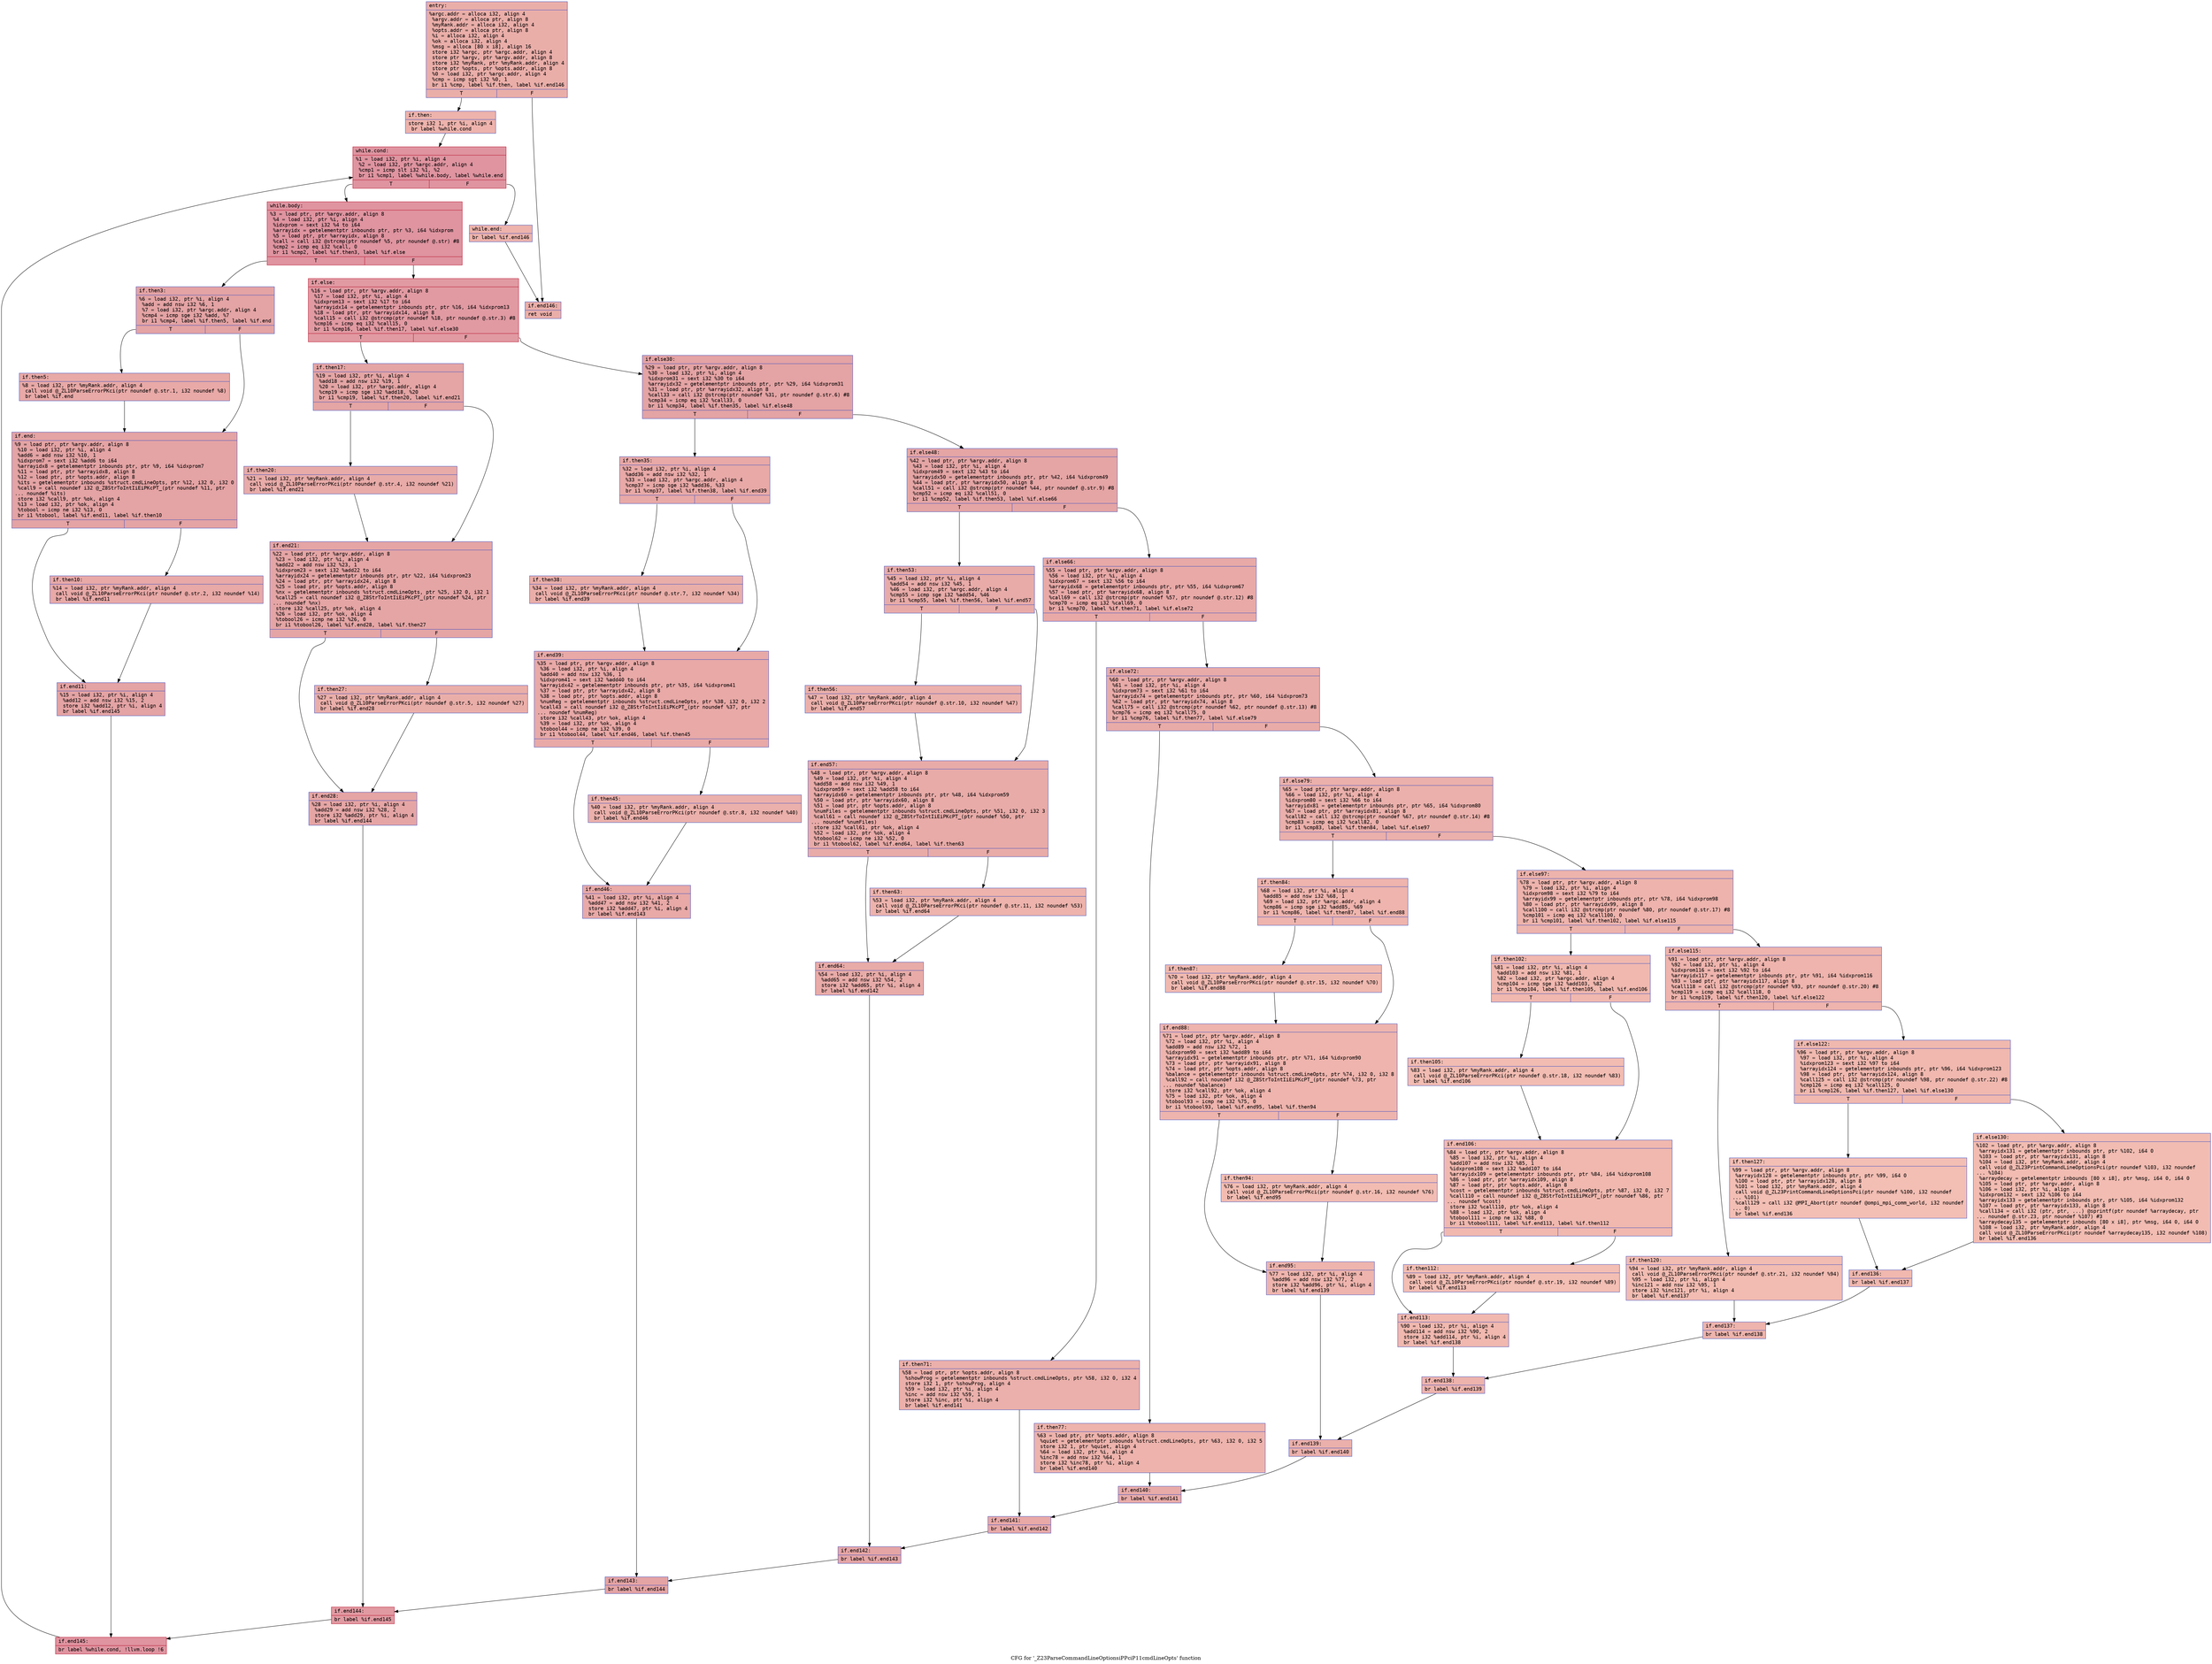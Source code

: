 digraph "CFG for '_Z23ParseCommandLineOptionsiPPciP11cmdLineOpts' function" {
	label="CFG for '_Z23ParseCommandLineOptionsiPPciP11cmdLineOpts' function";

	Node0x55ca7019c670 [shape=record,color="#3d50c3ff", style=filled, fillcolor="#d0473d70" fontname="Courier",label="{entry:\l|  %argc.addr = alloca i32, align 4\l  %argv.addr = alloca ptr, align 8\l  %myRank.addr = alloca i32, align 4\l  %opts.addr = alloca ptr, align 8\l  %i = alloca i32, align 4\l  %ok = alloca i32, align 4\l  %msg = alloca [80 x i8], align 16\l  store i32 %argc, ptr %argc.addr, align 4\l  store ptr %argv, ptr %argv.addr, align 8\l  store i32 %myRank, ptr %myRank.addr, align 4\l  store ptr %opts, ptr %opts.addr, align 8\l  %0 = load i32, ptr %argc.addr, align 4\l  %cmp = icmp sgt i32 %0, 1\l  br i1 %cmp, label %if.then, label %if.end146\l|{<s0>T|<s1>F}}"];
	Node0x55ca7019c670:s0 -> Node0x55ca7019d3c0[tooltip="entry -> if.then\nProbability 50.00%" ];
	Node0x55ca7019c670:s1 -> Node0x55ca7019d430[tooltip="entry -> if.end146\nProbability 50.00%" ];
	Node0x55ca7019d3c0 [shape=record,color="#3d50c3ff", style=filled, fillcolor="#d6524470" fontname="Courier",label="{if.then:\l|  store i32 1, ptr %i, align 4\l  br label %while.cond\l}"];
	Node0x55ca7019d3c0 -> Node0x55ca7019d600[tooltip="if.then -> while.cond\nProbability 100.00%" ];
	Node0x55ca7019d600 [shape=record,color="#b70d28ff", style=filled, fillcolor="#b70d2870" fontname="Courier",label="{while.cond:\l|  %1 = load i32, ptr %i, align 4\l  %2 = load i32, ptr %argc.addr, align 4\l  %cmp1 = icmp slt i32 %1, %2\l  br i1 %cmp1, label %while.body, label %while.end\l|{<s0>T|<s1>F}}"];
	Node0x55ca7019d600:s0 -> Node0x55ca7019d8a0[tooltip="while.cond -> while.body\nProbability 96.88%" ];
	Node0x55ca7019d600:s1 -> Node0x55ca7019d920[tooltip="while.cond -> while.end\nProbability 3.12%" ];
	Node0x55ca7019d8a0 [shape=record,color="#b70d28ff", style=filled, fillcolor="#b70d2870" fontname="Courier",label="{while.body:\l|  %3 = load ptr, ptr %argv.addr, align 8\l  %4 = load i32, ptr %i, align 4\l  %idxprom = sext i32 %4 to i64\l  %arrayidx = getelementptr inbounds ptr, ptr %3, i64 %idxprom\l  %5 = load ptr, ptr %arrayidx, align 8\l  %call = call i32 @strcmp(ptr noundef %5, ptr noundef @.str) #8\l  %cmp2 = icmp eq i32 %call, 0\l  br i1 %cmp2, label %if.then3, label %if.else\l|{<s0>T|<s1>F}}"];
	Node0x55ca7019d8a0:s0 -> Node0x55ca7019f400[tooltip="while.body -> if.then3\nProbability 37.50%" ];
	Node0x55ca7019d8a0:s1 -> Node0x55ca7019f4e0[tooltip="while.body -> if.else\nProbability 62.50%" ];
	Node0x55ca7019f400 [shape=record,color="#3d50c3ff", style=filled, fillcolor="#c32e3170" fontname="Courier",label="{if.then3:\l|  %6 = load i32, ptr %i, align 4\l  %add = add nsw i32 %6, 1\l  %7 = load i32, ptr %argc.addr, align 4\l  %cmp4 = icmp sge i32 %add, %7\l  br i1 %cmp4, label %if.then5, label %if.end\l|{<s0>T|<s1>F}}"];
	Node0x55ca7019f400:s0 -> Node0x55ca7019fbe0[tooltip="if.then3 -> if.then5\nProbability 50.00%" ];
	Node0x55ca7019f400:s1 -> Node0x55ca7019fc60[tooltip="if.then3 -> if.end\nProbability 50.00%" ];
	Node0x55ca7019fbe0 [shape=record,color="#3d50c3ff", style=filled, fillcolor="#ca3b3770" fontname="Courier",label="{if.then5:\l|  %8 = load i32, ptr %myRank.addr, align 4\l  call void @_ZL10ParseErrorPKci(ptr noundef @.str.1, i32 noundef %8)\l  br label %if.end\l}"];
	Node0x55ca7019fbe0 -> Node0x55ca7019fc60[tooltip="if.then5 -> if.end\nProbability 100.00%" ];
	Node0x55ca7019fc60 [shape=record,color="#3d50c3ff", style=filled, fillcolor="#c32e3170" fontname="Courier",label="{if.end:\l|  %9 = load ptr, ptr %argv.addr, align 8\l  %10 = load i32, ptr %i, align 4\l  %add6 = add nsw i32 %10, 1\l  %idxprom7 = sext i32 %add6 to i64\l  %arrayidx8 = getelementptr inbounds ptr, ptr %9, i64 %idxprom7\l  %11 = load ptr, ptr %arrayidx8, align 8\l  %12 = load ptr, ptr %opts.addr, align 8\l  %its = getelementptr inbounds %struct.cmdLineOpts, ptr %12, i32 0, i32 0\l  %call9 = call noundef i32 @_Z8StrToIntIiEiPKcPT_(ptr noundef %11, ptr\l... noundef %its)\l  store i32 %call9, ptr %ok, align 4\l  %13 = load i32, ptr %ok, align 4\l  %tobool = icmp ne i32 %13, 0\l  br i1 %tobool, label %if.end11, label %if.then10\l|{<s0>T|<s1>F}}"];
	Node0x55ca7019fc60:s0 -> Node0x55ca70197eb0[tooltip="if.end -> if.end11\nProbability 62.50%" ];
	Node0x55ca7019fc60:s1 -> Node0x55ca70197f60[tooltip="if.end -> if.then10\nProbability 37.50%" ];
	Node0x55ca70197f60 [shape=record,color="#3d50c3ff", style=filled, fillcolor="#ca3b3770" fontname="Courier",label="{if.then10:\l|  %14 = load i32, ptr %myRank.addr, align 4\l  call void @_ZL10ParseErrorPKci(ptr noundef @.str.2, i32 noundef %14)\l  br label %if.end11\l}"];
	Node0x55ca70197f60 -> Node0x55ca70197eb0[tooltip="if.then10 -> if.end11\nProbability 100.00%" ];
	Node0x55ca70197eb0 [shape=record,color="#3d50c3ff", style=filled, fillcolor="#c32e3170" fontname="Courier",label="{if.end11:\l|  %15 = load i32, ptr %i, align 4\l  %add12 = add nsw i32 %15, 2\l  store i32 %add12, ptr %i, align 4\l  br label %if.end145\l}"];
	Node0x55ca70197eb0 -> Node0x55ca701a17e0[tooltip="if.end11 -> if.end145\nProbability 100.00%" ];
	Node0x55ca7019f4e0 [shape=record,color="#b70d28ff", style=filled, fillcolor="#bb1b2c70" fontname="Courier",label="{if.else:\l|  %16 = load ptr, ptr %argv.addr, align 8\l  %17 = load i32, ptr %i, align 4\l  %idxprom13 = sext i32 %17 to i64\l  %arrayidx14 = getelementptr inbounds ptr, ptr %16, i64 %idxprom13\l  %18 = load ptr, ptr %arrayidx14, align 8\l  %call15 = call i32 @strcmp(ptr noundef %18, ptr noundef @.str.3) #8\l  %cmp16 = icmp eq i32 %call15, 0\l  br i1 %cmp16, label %if.then17, label %if.else30\l|{<s0>T|<s1>F}}"];
	Node0x55ca7019f4e0:s0 -> Node0x55ca701a1d70[tooltip="if.else -> if.then17\nProbability 37.50%" ];
	Node0x55ca7019f4e0:s1 -> Node0x55ca701a1df0[tooltip="if.else -> if.else30\nProbability 62.50%" ];
	Node0x55ca701a1d70 [shape=record,color="#3d50c3ff", style=filled, fillcolor="#c5333470" fontname="Courier",label="{if.then17:\l|  %19 = load i32, ptr %i, align 4\l  %add18 = add nsw i32 %19, 1\l  %20 = load i32, ptr %argc.addr, align 4\l  %cmp19 = icmp sge i32 %add18, %20\l  br i1 %cmp19, label %if.then20, label %if.end21\l|{<s0>T|<s1>F}}"];
	Node0x55ca701a1d70:s0 -> Node0x55ca701a2180[tooltip="if.then17 -> if.then20\nProbability 50.00%" ];
	Node0x55ca701a1d70:s1 -> Node0x55ca701a2200[tooltip="if.then17 -> if.end21\nProbability 50.00%" ];
	Node0x55ca701a2180 [shape=record,color="#3d50c3ff", style=filled, fillcolor="#cc403a70" fontname="Courier",label="{if.then20:\l|  %21 = load i32, ptr %myRank.addr, align 4\l  call void @_ZL10ParseErrorPKci(ptr noundef @.str.4, i32 noundef %21)\l  br label %if.end21\l}"];
	Node0x55ca701a2180 -> Node0x55ca701a2200[tooltip="if.then20 -> if.end21\nProbability 100.00%" ];
	Node0x55ca701a2200 [shape=record,color="#3d50c3ff", style=filled, fillcolor="#c5333470" fontname="Courier",label="{if.end21:\l|  %22 = load ptr, ptr %argv.addr, align 8\l  %23 = load i32, ptr %i, align 4\l  %add22 = add nsw i32 %23, 1\l  %idxprom23 = sext i32 %add22 to i64\l  %arrayidx24 = getelementptr inbounds ptr, ptr %22, i64 %idxprom23\l  %24 = load ptr, ptr %arrayidx24, align 8\l  %25 = load ptr, ptr %opts.addr, align 8\l  %nx = getelementptr inbounds %struct.cmdLineOpts, ptr %25, i32 0, i32 1\l  %call25 = call noundef i32 @_Z8StrToIntIiEiPKcPT_(ptr noundef %24, ptr\l... noundef %nx)\l  store i32 %call25, ptr %ok, align 4\l  %26 = load i32, ptr %ok, align 4\l  %tobool26 = icmp ne i32 %26, 0\l  br i1 %tobool26, label %if.end28, label %if.then27\l|{<s0>T|<s1>F}}"];
	Node0x55ca701a2200:s0 -> Node0x55ca701a3410[tooltip="if.end21 -> if.end28\nProbability 62.50%" ];
	Node0x55ca701a2200:s1 -> Node0x55ca701a3460[tooltip="if.end21 -> if.then27\nProbability 37.50%" ];
	Node0x55ca701a3460 [shape=record,color="#3d50c3ff", style=filled, fillcolor="#d0473d70" fontname="Courier",label="{if.then27:\l|  %27 = load i32, ptr %myRank.addr, align 4\l  call void @_ZL10ParseErrorPKci(ptr noundef @.str.5, i32 noundef %27)\l  br label %if.end28\l}"];
	Node0x55ca701a3460 -> Node0x55ca701a3410[tooltip="if.then27 -> if.end28\nProbability 100.00%" ];
	Node0x55ca701a3410 [shape=record,color="#3d50c3ff", style=filled, fillcolor="#c5333470" fontname="Courier",label="{if.end28:\l|  %28 = load i32, ptr %i, align 4\l  %add29 = add nsw i32 %28, 2\l  store i32 %add29, ptr %i, align 4\l  br label %if.end144\l}"];
	Node0x55ca701a3410 -> Node0x55ca701a39c0[tooltip="if.end28 -> if.end144\nProbability 100.00%" ];
	Node0x55ca701a1df0 [shape=record,color="#3d50c3ff", style=filled, fillcolor="#c32e3170" fontname="Courier",label="{if.else30:\l|  %29 = load ptr, ptr %argv.addr, align 8\l  %30 = load i32, ptr %i, align 4\l  %idxprom31 = sext i32 %30 to i64\l  %arrayidx32 = getelementptr inbounds ptr, ptr %29, i64 %idxprom31\l  %31 = load ptr, ptr %arrayidx32, align 8\l  %call33 = call i32 @strcmp(ptr noundef %31, ptr noundef @.str.6) #8\l  %cmp34 = icmp eq i32 %call33, 0\l  br i1 %cmp34, label %if.then35, label %if.else48\l|{<s0>T|<s1>F}}"];
	Node0x55ca701a1df0:s0 -> Node0x55ca701a3f20[tooltip="if.else30 -> if.then35\nProbability 37.50%" ];
	Node0x55ca701a1df0:s1 -> Node0x55ca701a3fa0[tooltip="if.else30 -> if.else48\nProbability 62.50%" ];
	Node0x55ca701a3f20 [shape=record,color="#3d50c3ff", style=filled, fillcolor="#ca3b3770" fontname="Courier",label="{if.then35:\l|  %32 = load i32, ptr %i, align 4\l  %add36 = add nsw i32 %32, 1\l  %33 = load i32, ptr %argc.addr, align 4\l  %cmp37 = icmp sge i32 %add36, %33\l  br i1 %cmp37, label %if.then38, label %if.end39\l|{<s0>T|<s1>F}}"];
	Node0x55ca701a3f20:s0 -> Node0x55ca701a4330[tooltip="if.then35 -> if.then38\nProbability 50.00%" ];
	Node0x55ca701a3f20:s1 -> Node0x55ca701a43b0[tooltip="if.then35 -> if.end39\nProbability 50.00%" ];
	Node0x55ca701a4330 [shape=record,color="#3d50c3ff", style=filled, fillcolor="#d0473d70" fontname="Courier",label="{if.then38:\l|  %34 = load i32, ptr %myRank.addr, align 4\l  call void @_ZL10ParseErrorPKci(ptr noundef @.str.7, i32 noundef %34)\l  br label %if.end39\l}"];
	Node0x55ca701a4330 -> Node0x55ca701a43b0[tooltip="if.then38 -> if.end39\nProbability 100.00%" ];
	Node0x55ca701a43b0 [shape=record,color="#3d50c3ff", style=filled, fillcolor="#ca3b3770" fontname="Courier",label="{if.end39:\l|  %35 = load ptr, ptr %argv.addr, align 8\l  %36 = load i32, ptr %i, align 4\l  %add40 = add nsw i32 %36, 1\l  %idxprom41 = sext i32 %add40 to i64\l  %arrayidx42 = getelementptr inbounds ptr, ptr %35, i64 %idxprom41\l  %37 = load ptr, ptr %arrayidx42, align 8\l  %38 = load ptr, ptr %opts.addr, align 8\l  %numReg = getelementptr inbounds %struct.cmdLineOpts, ptr %38, i32 0, i32 2\l  %call43 = call noundef i32 @_Z8StrToIntIiEiPKcPT_(ptr noundef %37, ptr\l... noundef %numReg)\l  store i32 %call43, ptr %ok, align 4\l  %39 = load i32, ptr %ok, align 4\l  %tobool44 = icmp ne i32 %39, 0\l  br i1 %tobool44, label %if.end46, label %if.then45\l|{<s0>T|<s1>F}}"];
	Node0x55ca701a43b0:s0 -> Node0x55ca701a4fa0[tooltip="if.end39 -> if.end46\nProbability 62.50%" ];
	Node0x55ca701a43b0:s1 -> Node0x55ca701a4ff0[tooltip="if.end39 -> if.then45\nProbability 37.50%" ];
	Node0x55ca701a4ff0 [shape=record,color="#3d50c3ff", style=filled, fillcolor="#d24b4070" fontname="Courier",label="{if.then45:\l|  %40 = load i32, ptr %myRank.addr, align 4\l  call void @_ZL10ParseErrorPKci(ptr noundef @.str.8, i32 noundef %40)\l  br label %if.end46\l}"];
	Node0x55ca701a4ff0 -> Node0x55ca701a4fa0[tooltip="if.then45 -> if.end46\nProbability 100.00%" ];
	Node0x55ca701a4fa0 [shape=record,color="#3d50c3ff", style=filled, fillcolor="#ca3b3770" fontname="Courier",label="{if.end46:\l|  %41 = load i32, ptr %i, align 4\l  %add47 = add nsw i32 %41, 2\l  store i32 %add47, ptr %i, align 4\l  br label %if.end143\l}"];
	Node0x55ca701a4fa0 -> Node0x55ca701a5550[tooltip="if.end46 -> if.end143\nProbability 100.00%" ];
	Node0x55ca701a3fa0 [shape=record,color="#3d50c3ff", style=filled, fillcolor="#c5333470" fontname="Courier",label="{if.else48:\l|  %42 = load ptr, ptr %argv.addr, align 8\l  %43 = load i32, ptr %i, align 4\l  %idxprom49 = sext i32 %43 to i64\l  %arrayidx50 = getelementptr inbounds ptr, ptr %42, i64 %idxprom49\l  %44 = load ptr, ptr %arrayidx50, align 8\l  %call51 = call i32 @strcmp(ptr noundef %44, ptr noundef @.str.9) #8\l  %cmp52 = icmp eq i32 %call51, 0\l  br i1 %cmp52, label %if.then53, label %if.else66\l|{<s0>T|<s1>F}}"];
	Node0x55ca701a3fa0:s0 -> Node0x55ca701a5ab0[tooltip="if.else48 -> if.then53\nProbability 37.50%" ];
	Node0x55ca701a3fa0:s1 -> Node0x55ca701a5b30[tooltip="if.else48 -> if.else66\nProbability 62.50%" ];
	Node0x55ca701a5ab0 [shape=record,color="#3d50c3ff", style=filled, fillcolor="#cc403a70" fontname="Courier",label="{if.then53:\l|  %45 = load i32, ptr %i, align 4\l  %add54 = add nsw i32 %45, 1\l  %46 = load i32, ptr %argc.addr, align 4\l  %cmp55 = icmp sge i32 %add54, %46\l  br i1 %cmp55, label %if.then56, label %if.end57\l|{<s0>T|<s1>F}}"];
	Node0x55ca701a5ab0:s0 -> Node0x55ca701a5ec0[tooltip="if.then53 -> if.then56\nProbability 50.00%" ];
	Node0x55ca701a5ab0:s1 -> Node0x55ca701a5f40[tooltip="if.then53 -> if.end57\nProbability 50.00%" ];
	Node0x55ca701a5ec0 [shape=record,color="#3d50c3ff", style=filled, fillcolor="#d24b4070" fontname="Courier",label="{if.then56:\l|  %47 = load i32, ptr %myRank.addr, align 4\l  call void @_ZL10ParseErrorPKci(ptr noundef @.str.10, i32 noundef %47)\l  br label %if.end57\l}"];
	Node0x55ca701a5ec0 -> Node0x55ca701a5f40[tooltip="if.then56 -> if.end57\nProbability 100.00%" ];
	Node0x55ca701a5f40 [shape=record,color="#3d50c3ff", style=filled, fillcolor="#cc403a70" fontname="Courier",label="{if.end57:\l|  %48 = load ptr, ptr %argv.addr, align 8\l  %49 = load i32, ptr %i, align 4\l  %add58 = add nsw i32 %49, 1\l  %idxprom59 = sext i32 %add58 to i64\l  %arrayidx60 = getelementptr inbounds ptr, ptr %48, i64 %idxprom59\l  %50 = load ptr, ptr %arrayidx60, align 8\l  %51 = load ptr, ptr %opts.addr, align 8\l  %numFiles = getelementptr inbounds %struct.cmdLineOpts, ptr %51, i32 0, i32 3\l  %call61 = call noundef i32 @_Z8StrToIntIiEiPKcPT_(ptr noundef %50, ptr\l... noundef %numFiles)\l  store i32 %call61, ptr %ok, align 4\l  %52 = load i32, ptr %ok, align 4\l  %tobool62 = icmp ne i32 %52, 0\l  br i1 %tobool62, label %if.end64, label %if.then63\l|{<s0>T|<s1>F}}"];
	Node0x55ca701a5f40:s0 -> Node0x55ca701a7380[tooltip="if.end57 -> if.end64\nProbability 62.50%" ];
	Node0x55ca701a5f40:s1 -> Node0x55ca701a73d0[tooltip="if.end57 -> if.then63\nProbability 37.50%" ];
	Node0x55ca701a73d0 [shape=record,color="#3d50c3ff", style=filled, fillcolor="#d6524470" fontname="Courier",label="{if.then63:\l|  %53 = load i32, ptr %myRank.addr, align 4\l  call void @_ZL10ParseErrorPKci(ptr noundef @.str.11, i32 noundef %53)\l  br label %if.end64\l}"];
	Node0x55ca701a73d0 -> Node0x55ca701a7380[tooltip="if.then63 -> if.end64\nProbability 100.00%" ];
	Node0x55ca701a7380 [shape=record,color="#3d50c3ff", style=filled, fillcolor="#cc403a70" fontname="Courier",label="{if.end64:\l|  %54 = load i32, ptr %i, align 4\l  %add65 = add nsw i32 %54, 2\l  store i32 %add65, ptr %i, align 4\l  br label %if.end142\l}"];
	Node0x55ca701a7380 -> Node0x55ca701a2760[tooltip="if.end64 -> if.end142\nProbability 100.00%" ];
	Node0x55ca701a5b30 [shape=record,color="#3d50c3ff", style=filled, fillcolor="#ca3b3770" fontname="Courier",label="{if.else66:\l|  %55 = load ptr, ptr %argv.addr, align 8\l  %56 = load i32, ptr %i, align 4\l  %idxprom67 = sext i32 %56 to i64\l  %arrayidx68 = getelementptr inbounds ptr, ptr %55, i64 %idxprom67\l  %57 = load ptr, ptr %arrayidx68, align 8\l  %call69 = call i32 @strcmp(ptr noundef %57, ptr noundef @.str.12) #8\l  %cmp70 = icmp eq i32 %call69, 0\l  br i1 %cmp70, label %if.then71, label %if.else72\l|{<s0>T|<s1>F}}"];
	Node0x55ca701a5b30:s0 -> Node0x55ca701a8490[tooltip="if.else66 -> if.then71\nProbability 37.50%" ];
	Node0x55ca701a5b30:s1 -> Node0x55ca701a8510[tooltip="if.else66 -> if.else72\nProbability 62.50%" ];
	Node0x55ca701a8490 [shape=record,color="#3d50c3ff", style=filled, fillcolor="#d24b4070" fontname="Courier",label="{if.then71:\l|  %58 = load ptr, ptr %opts.addr, align 8\l  %showProg = getelementptr inbounds %struct.cmdLineOpts, ptr %58, i32 0, i32 4\l  store i32 1, ptr %showProg, align 4\l  %59 = load i32, ptr %i, align 4\l  %inc = add nsw i32 %59, 1\l  store i32 %inc, ptr %i, align 4\l  br label %if.end141\l}"];
	Node0x55ca701a8490 -> Node0x55ca701a8a50[tooltip="if.then71 -> if.end141\nProbability 100.00%" ];
	Node0x55ca701a8510 [shape=record,color="#3d50c3ff", style=filled, fillcolor="#cc403a70" fontname="Courier",label="{if.else72:\l|  %60 = load ptr, ptr %argv.addr, align 8\l  %61 = load i32, ptr %i, align 4\l  %idxprom73 = sext i32 %61 to i64\l  %arrayidx74 = getelementptr inbounds ptr, ptr %60, i64 %idxprom73\l  %62 = load ptr, ptr %arrayidx74, align 8\l  %call75 = call i32 @strcmp(ptr noundef %62, ptr noundef @.str.13) #8\l  %cmp76 = icmp eq i32 %call75, 0\l  br i1 %cmp76, label %if.then77, label %if.else79\l|{<s0>T|<s1>F}}"];
	Node0x55ca701a8510:s0 -> Node0x55ca701a9030[tooltip="if.else72 -> if.then77\nProbability 37.50%" ];
	Node0x55ca701a8510:s1 -> Node0x55ca701a90b0[tooltip="if.else72 -> if.else79\nProbability 62.50%" ];
	Node0x55ca701a9030 [shape=record,color="#3d50c3ff", style=filled, fillcolor="#d6524470" fontname="Courier",label="{if.then77:\l|  %63 = load ptr, ptr %opts.addr, align 8\l  %quiet = getelementptr inbounds %struct.cmdLineOpts, ptr %63, i32 0, i32 5\l  store i32 1, ptr %quiet, align 4\l  %64 = load i32, ptr %i, align 4\l  %inc78 = add nsw i32 %64, 1\l  store i32 %inc78, ptr %i, align 4\l  br label %if.end140\l}"];
	Node0x55ca701a9030 -> Node0x55ca701a9640[tooltip="if.then77 -> if.end140\nProbability 100.00%" ];
	Node0x55ca701a90b0 [shape=record,color="#3d50c3ff", style=filled, fillcolor="#d24b4070" fontname="Courier",label="{if.else79:\l|  %65 = load ptr, ptr %argv.addr, align 8\l  %66 = load i32, ptr %i, align 4\l  %idxprom80 = sext i32 %66 to i64\l  %arrayidx81 = getelementptr inbounds ptr, ptr %65, i64 %idxprom80\l  %67 = load ptr, ptr %arrayidx81, align 8\l  %call82 = call i32 @strcmp(ptr noundef %67, ptr noundef @.str.14) #8\l  %cmp83 = icmp eq i32 %call82, 0\l  br i1 %cmp83, label %if.then84, label %if.else97\l|{<s0>T|<s1>F}}"];
	Node0x55ca701a90b0:s0 -> Node0x55ca701a9c20[tooltip="if.else79 -> if.then84\nProbability 37.50%" ];
	Node0x55ca701a90b0:s1 -> Node0x55ca701a9ca0[tooltip="if.else79 -> if.else97\nProbability 62.50%" ];
	Node0x55ca701a9c20 [shape=record,color="#3d50c3ff", style=filled, fillcolor="#d8564670" fontname="Courier",label="{if.then84:\l|  %68 = load i32, ptr %i, align 4\l  %add85 = add nsw i32 %68, 1\l  %69 = load i32, ptr %argc.addr, align 4\l  %cmp86 = icmp sge i32 %add85, %69\l  br i1 %cmp86, label %if.then87, label %if.end88\l|{<s0>T|<s1>F}}"];
	Node0x55ca701a9c20:s0 -> Node0x55ca701aa090[tooltip="if.then84 -> if.then87\nProbability 50.00%" ];
	Node0x55ca701a9c20:s1 -> Node0x55ca701a0260[tooltip="if.then84 -> if.end88\nProbability 50.00%" ];
	Node0x55ca701aa090 [shape=record,color="#3d50c3ff", style=filled, fillcolor="#de614d70" fontname="Courier",label="{if.then87:\l|  %70 = load i32, ptr %myRank.addr, align 4\l  call void @_ZL10ParseErrorPKci(ptr noundef @.str.15, i32 noundef %70)\l  br label %if.end88\l}"];
	Node0x55ca701aa090 -> Node0x55ca701a0260[tooltip="if.then87 -> if.end88\nProbability 100.00%" ];
	Node0x55ca701a0260 [shape=record,color="#3d50c3ff", style=filled, fillcolor="#d8564670" fontname="Courier",label="{if.end88:\l|  %71 = load ptr, ptr %argv.addr, align 8\l  %72 = load i32, ptr %i, align 4\l  %add89 = add nsw i32 %72, 1\l  %idxprom90 = sext i32 %add89 to i64\l  %arrayidx91 = getelementptr inbounds ptr, ptr %71, i64 %idxprom90\l  %73 = load ptr, ptr %arrayidx91, align 8\l  %74 = load ptr, ptr %opts.addr, align 8\l  %balance = getelementptr inbounds %struct.cmdLineOpts, ptr %74, i32 0, i32 8\l  %call92 = call noundef i32 @_Z8StrToIntIiEiPKcPT_(ptr noundef %73, ptr\l... noundef %balance)\l  store i32 %call92, ptr %ok, align 4\l  %75 = load i32, ptr %ok, align 4\l  %tobool93 = icmp ne i32 %75, 0\l  br i1 %tobool93, label %if.end95, label %if.then94\l|{<s0>T|<s1>F}}"];
	Node0x55ca701a0260:s0 -> Node0x55ca701a0e80[tooltip="if.end88 -> if.end95\nProbability 62.50%" ];
	Node0x55ca701a0260:s1 -> Node0x55ca701a0ed0[tooltip="if.end88 -> if.then94\nProbability 37.50%" ];
	Node0x55ca701a0ed0 [shape=record,color="#3d50c3ff", style=filled, fillcolor="#e1675170" fontname="Courier",label="{if.then94:\l|  %76 = load i32, ptr %myRank.addr, align 4\l  call void @_ZL10ParseErrorPKci(ptr noundef @.str.16, i32 noundef %76)\l  br label %if.end95\l}"];
	Node0x55ca701a0ed0 -> Node0x55ca701a0e80[tooltip="if.then94 -> if.end95\nProbability 100.00%" ];
	Node0x55ca701a0e80 [shape=record,color="#3d50c3ff", style=filled, fillcolor="#d8564670" fontname="Courier",label="{if.end95:\l|  %77 = load i32, ptr %i, align 4\l  %add96 = add nsw i32 %77, 2\l  store i32 %add96, ptr %i, align 4\l  br label %if.end139\l}"];
	Node0x55ca701a0e80 -> Node0x55ca701a1210[tooltip="if.end95 -> if.end139\nProbability 100.00%" ];
	Node0x55ca701a9ca0 [shape=record,color="#3d50c3ff", style=filled, fillcolor="#d6524470" fontname="Courier",label="{if.else97:\l|  %78 = load ptr, ptr %argv.addr, align 8\l  %79 = load i32, ptr %i, align 4\l  %idxprom98 = sext i32 %79 to i64\l  %arrayidx99 = getelementptr inbounds ptr, ptr %78, i64 %idxprom98\l  %80 = load ptr, ptr %arrayidx99, align 8\l  %call100 = call i32 @strcmp(ptr noundef %80, ptr noundef @.str.17) #8\l  %cmp101 = icmp eq i32 %call100, 0\l  br i1 %cmp101, label %if.then102, label %if.else115\l|{<s0>T|<s1>F}}"];
	Node0x55ca701a9ca0:s0 -> Node0x55ca701ac850[tooltip="if.else97 -> if.then102\nProbability 37.50%" ];
	Node0x55ca701a9ca0:s1 -> Node0x55ca701ac8d0[tooltip="if.else97 -> if.else115\nProbability 62.50%" ];
	Node0x55ca701ac850 [shape=record,color="#3d50c3ff", style=filled, fillcolor="#dc5d4a70" fontname="Courier",label="{if.then102:\l|  %81 = load i32, ptr %i, align 4\l  %add103 = add nsw i32 %81, 1\l  %82 = load i32, ptr %argc.addr, align 4\l  %cmp104 = icmp sge i32 %add103, %82\l  br i1 %cmp104, label %if.then105, label %if.end106\l|{<s0>T|<s1>F}}"];
	Node0x55ca701ac850:s0 -> Node0x55ca701acc60[tooltip="if.then102 -> if.then105\nProbability 50.00%" ];
	Node0x55ca701ac850:s1 -> Node0x55ca701acce0[tooltip="if.then102 -> if.end106\nProbability 50.00%" ];
	Node0x55ca701acc60 [shape=record,color="#3d50c3ff", style=filled, fillcolor="#e1675170" fontname="Courier",label="{if.then105:\l|  %83 = load i32, ptr %myRank.addr, align 4\l  call void @_ZL10ParseErrorPKci(ptr noundef @.str.18, i32 noundef %83)\l  br label %if.end106\l}"];
	Node0x55ca701acc60 -> Node0x55ca701acce0[tooltip="if.then105 -> if.end106\nProbability 100.00%" ];
	Node0x55ca701acce0 [shape=record,color="#3d50c3ff", style=filled, fillcolor="#dc5d4a70" fontname="Courier",label="{if.end106:\l|  %84 = load ptr, ptr %argv.addr, align 8\l  %85 = load i32, ptr %i, align 4\l  %add107 = add nsw i32 %85, 1\l  %idxprom108 = sext i32 %add107 to i64\l  %arrayidx109 = getelementptr inbounds ptr, ptr %84, i64 %idxprom108\l  %86 = load ptr, ptr %arrayidx109, align 8\l  %87 = load ptr, ptr %opts.addr, align 8\l  %cost = getelementptr inbounds %struct.cmdLineOpts, ptr %87, i32 0, i32 7\l  %call110 = call noundef i32 @_Z8StrToIntIiEiPKcPT_(ptr noundef %86, ptr\l... noundef %cost)\l  store i32 %call110, ptr %ok, align 4\l  %88 = load i32, ptr %ok, align 4\l  %tobool111 = icmp ne i32 %88, 0\l  br i1 %tobool111, label %if.end113, label %if.then112\l|{<s0>T|<s1>F}}"];
	Node0x55ca701acce0:s0 -> Node0x55ca701ad900[tooltip="if.end106 -> if.end113\nProbability 62.50%" ];
	Node0x55ca701acce0:s1 -> Node0x55ca701ad950[tooltip="if.end106 -> if.then112\nProbability 37.50%" ];
	Node0x55ca701ad950 [shape=record,color="#3d50c3ff", style=filled, fillcolor="#e36c5570" fontname="Courier",label="{if.then112:\l|  %89 = load i32, ptr %myRank.addr, align 4\l  call void @_ZL10ParseErrorPKci(ptr noundef @.str.19, i32 noundef %89)\l  br label %if.end113\l}"];
	Node0x55ca701ad950 -> Node0x55ca701ad900[tooltip="if.then112 -> if.end113\nProbability 100.00%" ];
	Node0x55ca701ad900 [shape=record,color="#3d50c3ff", style=filled, fillcolor="#dc5d4a70" fontname="Courier",label="{if.end113:\l|  %90 = load i32, ptr %i, align 4\l  %add114 = add nsw i32 %90, 2\l  store i32 %add114, ptr %i, align 4\l  br label %if.end138\l}"];
	Node0x55ca701ad900 -> Node0x55ca701adeb0[tooltip="if.end113 -> if.end138\nProbability 100.00%" ];
	Node0x55ca701ac8d0 [shape=record,color="#3d50c3ff", style=filled, fillcolor="#d8564670" fontname="Courier",label="{if.else115:\l|  %91 = load ptr, ptr %argv.addr, align 8\l  %92 = load i32, ptr %i, align 4\l  %idxprom116 = sext i32 %92 to i64\l  %arrayidx117 = getelementptr inbounds ptr, ptr %91, i64 %idxprom116\l  %93 = load ptr, ptr %arrayidx117, align 8\l  %call118 = call i32 @strcmp(ptr noundef %93, ptr noundef @.str.20) #8\l  %cmp119 = icmp eq i32 %call118, 0\l  br i1 %cmp119, label %if.then120, label %if.else122\l|{<s0>T|<s1>F}}"];
	Node0x55ca701ac8d0:s0 -> Node0x55ca701ae410[tooltip="if.else115 -> if.then120\nProbability 37.50%" ];
	Node0x55ca701ac8d0:s1 -> Node0x55ca701ae490[tooltip="if.else115 -> if.else122\nProbability 62.50%" ];
	Node0x55ca701ae410 [shape=record,color="#3d50c3ff", style=filled, fillcolor="#e1675170" fontname="Courier",label="{if.then120:\l|  %94 = load i32, ptr %myRank.addr, align 4\l  call void @_ZL10ParseErrorPKci(ptr noundef @.str.21, i32 noundef %94)\l  %95 = load i32, ptr %i, align 4\l  %inc121 = add nsw i32 %95, 1\l  store i32 %inc121, ptr %i, align 4\l  br label %if.end137\l}"];
	Node0x55ca701ae410 -> Node0x55ca701a6280[tooltip="if.then120 -> if.end137\nProbability 100.00%" ];
	Node0x55ca701ae490 [shape=record,color="#3d50c3ff", style=filled, fillcolor="#dc5d4a70" fontname="Courier",label="{if.else122:\l|  %96 = load ptr, ptr %argv.addr, align 8\l  %97 = load i32, ptr %i, align 4\l  %idxprom123 = sext i32 %97 to i64\l  %arrayidx124 = getelementptr inbounds ptr, ptr %96, i64 %idxprom123\l  %98 = load ptr, ptr %arrayidx124, align 8\l  %call125 = call i32 @strcmp(ptr noundef %98, ptr noundef @.str.22) #8\l  %cmp126 = icmp eq i32 %call125, 0\l  br i1 %cmp126, label %if.then127, label %if.else130\l|{<s0>T|<s1>F}}"];
	Node0x55ca701ae490:s0 -> Node0x55ca701a67e0[tooltip="if.else122 -> if.then127\nProbability 37.50%" ];
	Node0x55ca701ae490:s1 -> Node0x55ca701a6860[tooltip="if.else122 -> if.else130\nProbability 62.50%" ];
	Node0x55ca701a67e0 [shape=record,color="#3d50c3ff", style=filled, fillcolor="#e36c5570" fontname="Courier",label="{if.then127:\l|  %99 = load ptr, ptr %argv.addr, align 8\l  %arrayidx128 = getelementptr inbounds ptr, ptr %99, i64 0\l  %100 = load ptr, ptr %arrayidx128, align 8\l  %101 = load i32, ptr %myRank.addr, align 4\l  call void @_ZL23PrintCommandLineOptionsPci(ptr noundef %100, i32 noundef\l... %101)\l  %call129 = call i32 @MPI_Abort(ptr noundef @ompi_mpi_comm_world, i32 noundef\l... 0)\l  br label %if.end136\l}"];
	Node0x55ca701a67e0 -> Node0x55ca701affe0[tooltip="if.then127 -> if.end136\nProbability 100.00%" ];
	Node0x55ca701a6860 [shape=record,color="#3d50c3ff", style=filled, fillcolor="#e1675170" fontname="Courier",label="{if.else130:\l|  %102 = load ptr, ptr %argv.addr, align 8\l  %arrayidx131 = getelementptr inbounds ptr, ptr %102, i64 0\l  %103 = load ptr, ptr %arrayidx131, align 8\l  %104 = load i32, ptr %myRank.addr, align 4\l  call void @_ZL23PrintCommandLineOptionsPci(ptr noundef %103, i32 noundef\l... %104)\l  %arraydecay = getelementptr inbounds [80 x i8], ptr %msg, i64 0, i64 0\l  %105 = load ptr, ptr %argv.addr, align 8\l  %106 = load i32, ptr %i, align 4\l  %idxprom132 = sext i32 %106 to i64\l  %arrayidx133 = getelementptr inbounds ptr, ptr %105, i64 %idxprom132\l  %107 = load ptr, ptr %arrayidx133, align 8\l  %call134 = call i32 (ptr, ptr, ...) @sprintf(ptr noundef %arraydecay, ptr\l... noundef @.str.23, ptr noundef %107) #3\l  %arraydecay135 = getelementptr inbounds [80 x i8], ptr %msg, i64 0, i64 0\l  %108 = load i32, ptr %myRank.addr, align 4\l  call void @_ZL10ParseErrorPKci(ptr noundef %arraydecay135, i32 noundef %108)\l  br label %if.end136\l}"];
	Node0x55ca701a6860 -> Node0x55ca701affe0[tooltip="if.else130 -> if.end136\nProbability 100.00%" ];
	Node0x55ca701affe0 [shape=record,color="#3d50c3ff", style=filled, fillcolor="#dc5d4a70" fontname="Courier",label="{if.end136:\l|  br label %if.end137\l}"];
	Node0x55ca701affe0 -> Node0x55ca701a6280[tooltip="if.end136 -> if.end137\nProbability 100.00%" ];
	Node0x55ca701a6280 [shape=record,color="#3d50c3ff", style=filled, fillcolor="#d8564670" fontname="Courier",label="{if.end137:\l|  br label %if.end138\l}"];
	Node0x55ca701a6280 -> Node0x55ca701adeb0[tooltip="if.end137 -> if.end138\nProbability 100.00%" ];
	Node0x55ca701adeb0 [shape=record,color="#3d50c3ff", style=filled, fillcolor="#d6524470" fontname="Courier",label="{if.end138:\l|  br label %if.end139\l}"];
	Node0x55ca701adeb0 -> Node0x55ca701a1210[tooltip="if.end138 -> if.end139\nProbability 100.00%" ];
	Node0x55ca701a1210 [shape=record,color="#3d50c3ff", style=filled, fillcolor="#d24b4070" fontname="Courier",label="{if.end139:\l|  br label %if.end140\l}"];
	Node0x55ca701a1210 -> Node0x55ca701a9640[tooltip="if.end139 -> if.end140\nProbability 100.00%" ];
	Node0x55ca701a9640 [shape=record,color="#3d50c3ff", style=filled, fillcolor="#cc403a70" fontname="Courier",label="{if.end140:\l|  br label %if.end141\l}"];
	Node0x55ca701a9640 -> Node0x55ca701a8a50[tooltip="if.end140 -> if.end141\nProbability 100.00%" ];
	Node0x55ca701a8a50 [shape=record,color="#3d50c3ff", style=filled, fillcolor="#ca3b3770" fontname="Courier",label="{if.end141:\l|  br label %if.end142\l}"];
	Node0x55ca701a8a50 -> Node0x55ca701a2760[tooltip="if.end141 -> if.end142\nProbability 100.00%" ];
	Node0x55ca701a2760 [shape=record,color="#3d50c3ff", style=filled, fillcolor="#c5333470" fontname="Courier",label="{if.end142:\l|  br label %if.end143\l}"];
	Node0x55ca701a2760 -> Node0x55ca701a5550[tooltip="if.end142 -> if.end143\nProbability 100.00%" ];
	Node0x55ca701a5550 [shape=record,color="#3d50c3ff", style=filled, fillcolor="#c32e3170" fontname="Courier",label="{if.end143:\l|  br label %if.end144\l}"];
	Node0x55ca701a5550 -> Node0x55ca701a39c0[tooltip="if.end143 -> if.end144\nProbability 100.00%" ];
	Node0x55ca701a39c0 [shape=record,color="#b70d28ff", style=filled, fillcolor="#bb1b2c70" fontname="Courier",label="{if.end144:\l|  br label %if.end145\l}"];
	Node0x55ca701a39c0 -> Node0x55ca701a17e0[tooltip="if.end144 -> if.end145\nProbability 100.00%" ];
	Node0x55ca701a17e0 [shape=record,color="#b70d28ff", style=filled, fillcolor="#b70d2870" fontname="Courier",label="{if.end145:\l|  br label %while.cond, !llvm.loop !6\l}"];
	Node0x55ca701a17e0 -> Node0x55ca7019d600[tooltip="if.end145 -> while.cond\nProbability 100.00%" ];
	Node0x55ca7019d920 [shape=record,color="#3d50c3ff", style=filled, fillcolor="#d6524470" fontname="Courier",label="{while.end:\l|  br label %if.end146\l}"];
	Node0x55ca7019d920 -> Node0x55ca7019d430[tooltip="while.end -> if.end146\nProbability 100.00%" ];
	Node0x55ca7019d430 [shape=record,color="#3d50c3ff", style=filled, fillcolor="#d0473d70" fontname="Courier",label="{if.end146:\l|  ret void\l}"];
}
